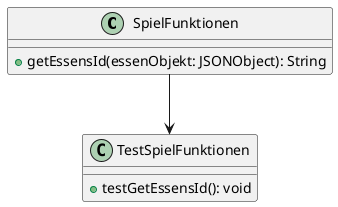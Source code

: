 @startuml mocks 1
class SpielFunktionen {
    + getEssensId(essenObjekt: JSONObject): String
}

class TestSpielFunktionen {
    + testGetEssensId(): void
}

SpielFunktionen --> TestSpielFunktionen
@enduml
